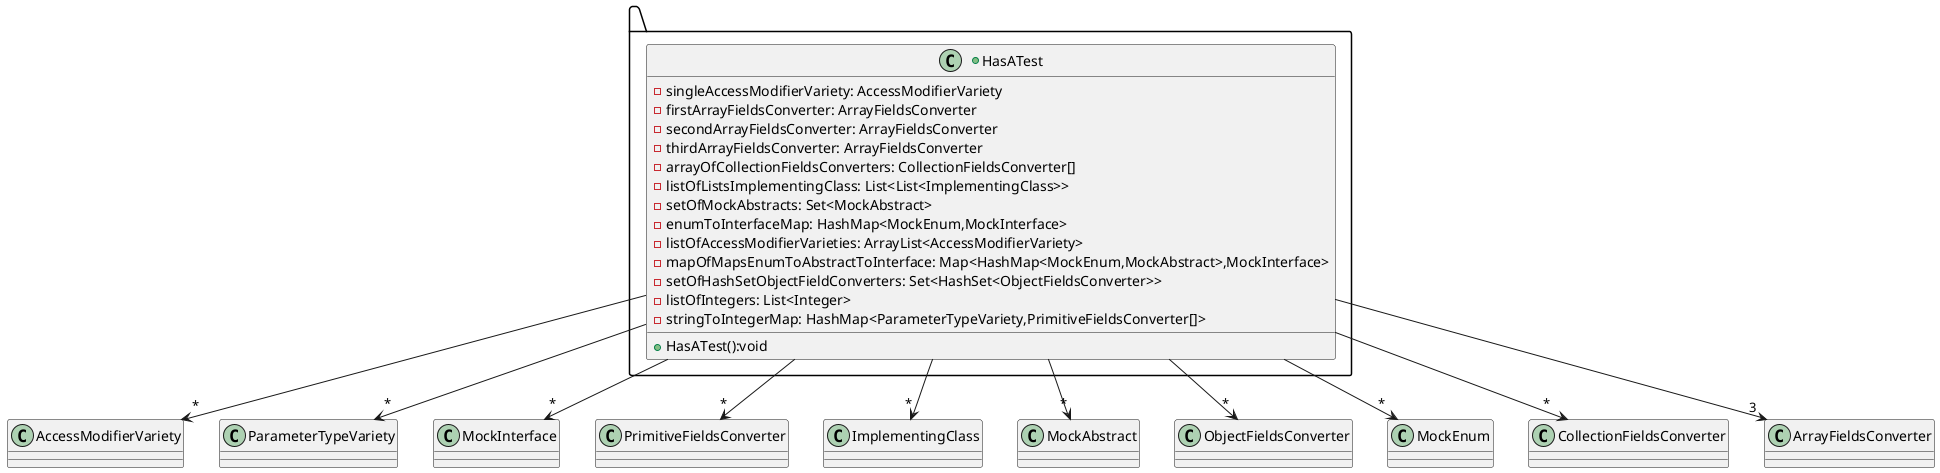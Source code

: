 @startuml
package .. {
	+class HasATest{
	- singleAccessModifierVariety: AccessModifierVariety
	- firstArrayFieldsConverter: ArrayFieldsConverter
	- secondArrayFieldsConverter: ArrayFieldsConverter
	- thirdArrayFieldsConverter: ArrayFieldsConverter
	- arrayOfCollectionFieldsConverters: CollectionFieldsConverter[]
	- listOfListsImplementingClass: List<List<ImplementingClass>>
	- setOfMockAbstracts: Set<MockAbstract>
	- enumToInterfaceMap: HashMap<MockEnum,MockInterface>
	- listOfAccessModifierVarieties: ArrayList<AccessModifierVariety>
	- mapOfMapsEnumToAbstractToInterface: Map<HashMap<MockEnum,MockAbstract>,MockInterface>
	- setOfHashSetObjectFieldConverters: Set<HashSet<ObjectFieldsConverter>>
	- listOfIntegers: List<Integer>
	- stringToIntegerMap: HashMap<ParameterTypeVariety,PrimitiveFieldsConverter[]>
	+HasATest():void
	}

}
HasATest-->"*"AccessModifierVariety
HasATest-->"*"ParameterTypeVariety
HasATest-->"*"MockInterface
HasATest-->"*"PrimitiveFieldsConverter
HasATest-->"*"ImplementingClass
HasATest-->"*"MockAbstract
HasATest-->"*"ObjectFieldsConverter
HasATest-->"*"MockEnum
HasATest-->"*"CollectionFieldsConverter
HasATest-->"3"ArrayFieldsConverter
@enduml